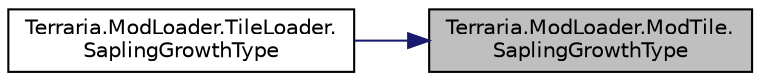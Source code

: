 digraph "Terraria.ModLoader.ModTile.SaplingGrowthType"
{
 // LATEX_PDF_SIZE
  edge [fontname="Helvetica",fontsize="10",labelfontname="Helvetica",labelfontsize="10"];
  node [fontname="Helvetica",fontsize="10",shape=record];
  rankdir="RL";
  Node1 [label="Terraria.ModLoader.ModTile.\lSaplingGrowthType",height=0.2,width=0.4,color="black", fillcolor="grey75", style="filled", fontcolor="black",tooltip="Allows this tile to support a sapling that can eventually grow into a tree. The type of the sapling s..."];
  Node1 -> Node2 [dir="back",color="midnightblue",fontsize="10",style="solid",fontname="Helvetica"];
  Node2 [label="Terraria.ModLoader.TileLoader.\lSaplingGrowthType",height=0.2,width=0.4,color="black", fillcolor="white", style="filled",URL="$class_terraria_1_1_mod_loader_1_1_tile_loader.html#a2cafade783145461772990eecfb3dd39",tooltip=" "];
}
